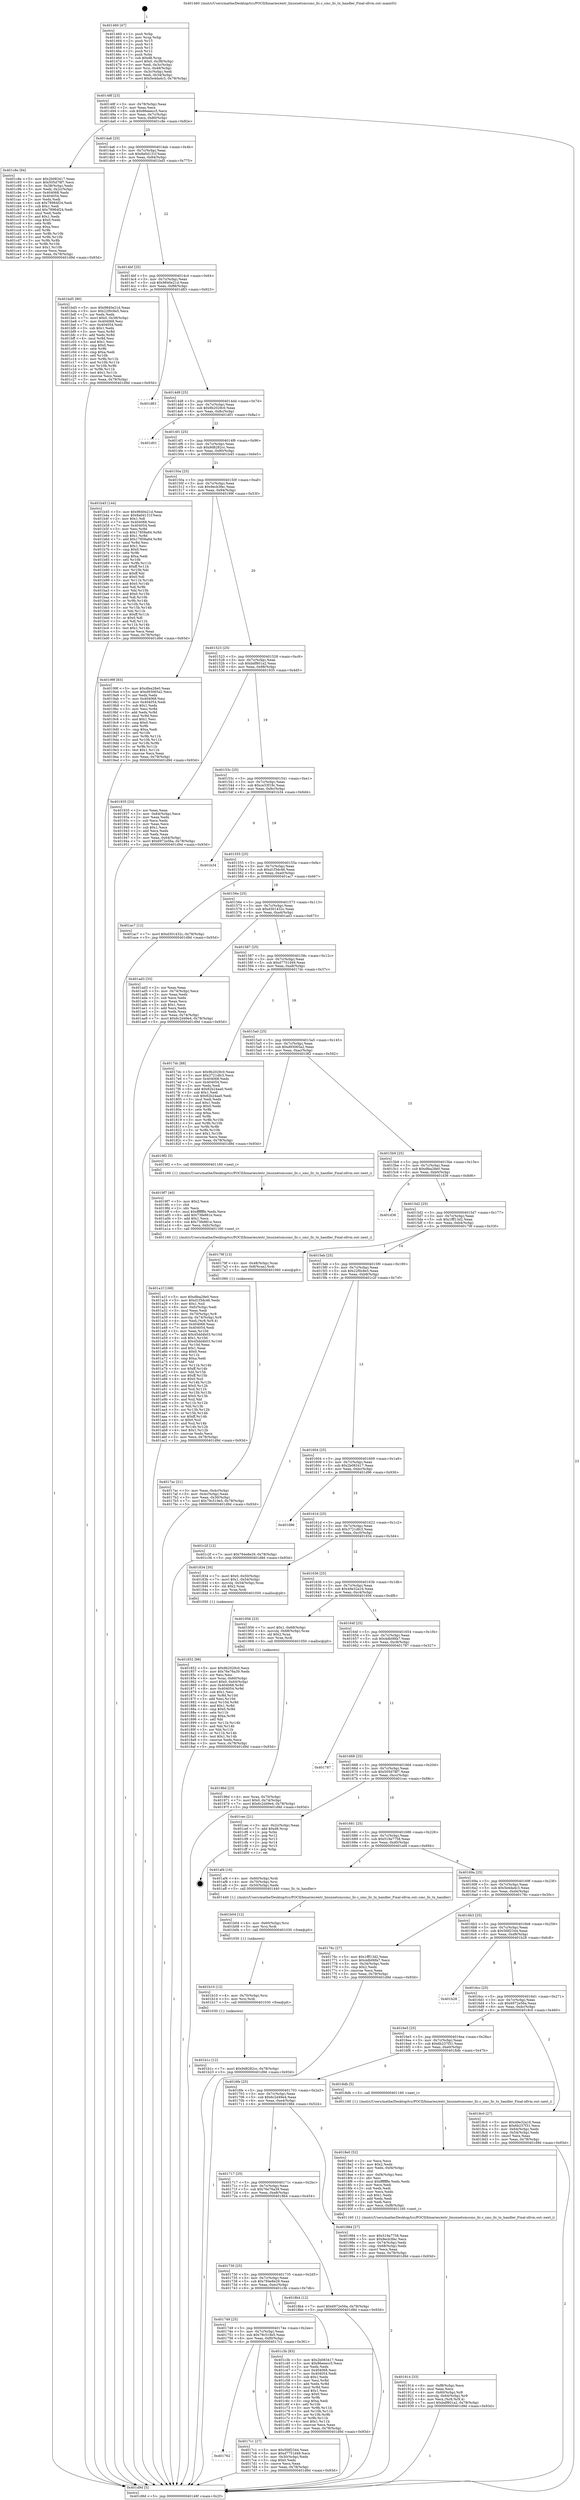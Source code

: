 digraph "0x401460" {
  label = "0x401460 (/mnt/c/Users/mathe/Desktop/tcc/POCII/binaries/extr_linuxnetsmcsmc_llc.c_smc_llc_tx_handler_Final-ollvm.out::main(0))"
  labelloc = "t"
  node[shape=record]

  Entry [label="",width=0.3,height=0.3,shape=circle,fillcolor=black,style=filled]
  "0x40148f" [label="{
     0x40148f [23]\l
     | [instrs]\l
     &nbsp;&nbsp;0x40148f \<+3\>: mov -0x78(%rbp),%eax\l
     &nbsp;&nbsp;0x401492 \<+2\>: mov %eax,%ecx\l
     &nbsp;&nbsp;0x401494 \<+6\>: sub $0x86eeecc5,%ecx\l
     &nbsp;&nbsp;0x40149a \<+3\>: mov %eax,-0x7c(%rbp)\l
     &nbsp;&nbsp;0x40149d \<+3\>: mov %ecx,-0x80(%rbp)\l
     &nbsp;&nbsp;0x4014a0 \<+6\>: je 0000000000401c8e \<main+0x82e\>\l
  }"]
  "0x401c8e" [label="{
     0x401c8e [94]\l
     | [instrs]\l
     &nbsp;&nbsp;0x401c8e \<+5\>: mov $0x2b083417,%eax\l
     &nbsp;&nbsp;0x401c93 \<+5\>: mov $0x505d78f7,%ecx\l
     &nbsp;&nbsp;0x401c98 \<+3\>: mov -0x38(%rbp),%edx\l
     &nbsp;&nbsp;0x401c9b \<+3\>: mov %edx,-0x2c(%rbp)\l
     &nbsp;&nbsp;0x401c9e \<+7\>: mov 0x404068,%edx\l
     &nbsp;&nbsp;0x401ca5 \<+7\>: mov 0x404054,%esi\l
     &nbsp;&nbsp;0x401cac \<+2\>: mov %edx,%edi\l
     &nbsp;&nbsp;0x401cae \<+6\>: sub $0x78984f24,%edi\l
     &nbsp;&nbsp;0x401cb4 \<+3\>: sub $0x1,%edi\l
     &nbsp;&nbsp;0x401cb7 \<+6\>: add $0x78984f24,%edi\l
     &nbsp;&nbsp;0x401cbd \<+3\>: imul %edi,%edx\l
     &nbsp;&nbsp;0x401cc0 \<+3\>: and $0x1,%edx\l
     &nbsp;&nbsp;0x401cc3 \<+3\>: cmp $0x0,%edx\l
     &nbsp;&nbsp;0x401cc6 \<+4\>: sete %r8b\l
     &nbsp;&nbsp;0x401cca \<+3\>: cmp $0xa,%esi\l
     &nbsp;&nbsp;0x401ccd \<+4\>: setl %r9b\l
     &nbsp;&nbsp;0x401cd1 \<+3\>: mov %r8b,%r10b\l
     &nbsp;&nbsp;0x401cd4 \<+3\>: and %r9b,%r10b\l
     &nbsp;&nbsp;0x401cd7 \<+3\>: xor %r9b,%r8b\l
     &nbsp;&nbsp;0x401cda \<+3\>: or %r8b,%r10b\l
     &nbsp;&nbsp;0x401cdd \<+4\>: test $0x1,%r10b\l
     &nbsp;&nbsp;0x401ce1 \<+3\>: cmovne %ecx,%eax\l
     &nbsp;&nbsp;0x401ce4 \<+3\>: mov %eax,-0x78(%rbp)\l
     &nbsp;&nbsp;0x401ce7 \<+5\>: jmp 0000000000401d9d \<main+0x93d\>\l
  }"]
  "0x4014a6" [label="{
     0x4014a6 [25]\l
     | [instrs]\l
     &nbsp;&nbsp;0x4014a6 \<+5\>: jmp 00000000004014ab \<main+0x4b\>\l
     &nbsp;&nbsp;0x4014ab \<+3\>: mov -0x7c(%rbp),%eax\l
     &nbsp;&nbsp;0x4014ae \<+5\>: sub $0x8a0d131f,%eax\l
     &nbsp;&nbsp;0x4014b3 \<+6\>: mov %eax,-0x84(%rbp)\l
     &nbsp;&nbsp;0x4014b9 \<+6\>: je 0000000000401bd5 \<main+0x775\>\l
  }"]
  Exit [label="",width=0.3,height=0.3,shape=circle,fillcolor=black,style=filled,peripheries=2]
  "0x401bd5" [label="{
     0x401bd5 [90]\l
     | [instrs]\l
     &nbsp;&nbsp;0x401bd5 \<+5\>: mov $0x9840e21d,%eax\l
     &nbsp;&nbsp;0x401bda \<+5\>: mov $0x22f0c8e5,%ecx\l
     &nbsp;&nbsp;0x401bdf \<+2\>: xor %edx,%edx\l
     &nbsp;&nbsp;0x401be1 \<+7\>: movl $0x0,-0x38(%rbp)\l
     &nbsp;&nbsp;0x401be8 \<+7\>: mov 0x404068,%esi\l
     &nbsp;&nbsp;0x401bef \<+7\>: mov 0x404054,%edi\l
     &nbsp;&nbsp;0x401bf6 \<+3\>: sub $0x1,%edx\l
     &nbsp;&nbsp;0x401bf9 \<+3\>: mov %esi,%r8d\l
     &nbsp;&nbsp;0x401bfc \<+3\>: add %edx,%r8d\l
     &nbsp;&nbsp;0x401bff \<+4\>: imul %r8d,%esi\l
     &nbsp;&nbsp;0x401c03 \<+3\>: and $0x1,%esi\l
     &nbsp;&nbsp;0x401c06 \<+3\>: cmp $0x0,%esi\l
     &nbsp;&nbsp;0x401c09 \<+4\>: sete %r9b\l
     &nbsp;&nbsp;0x401c0d \<+3\>: cmp $0xa,%edi\l
     &nbsp;&nbsp;0x401c10 \<+4\>: setl %r10b\l
     &nbsp;&nbsp;0x401c14 \<+3\>: mov %r9b,%r11b\l
     &nbsp;&nbsp;0x401c17 \<+3\>: and %r10b,%r11b\l
     &nbsp;&nbsp;0x401c1a \<+3\>: xor %r10b,%r9b\l
     &nbsp;&nbsp;0x401c1d \<+3\>: or %r9b,%r11b\l
     &nbsp;&nbsp;0x401c20 \<+4\>: test $0x1,%r11b\l
     &nbsp;&nbsp;0x401c24 \<+3\>: cmovne %ecx,%eax\l
     &nbsp;&nbsp;0x401c27 \<+3\>: mov %eax,-0x78(%rbp)\l
     &nbsp;&nbsp;0x401c2a \<+5\>: jmp 0000000000401d9d \<main+0x93d\>\l
  }"]
  "0x4014bf" [label="{
     0x4014bf [25]\l
     | [instrs]\l
     &nbsp;&nbsp;0x4014bf \<+5\>: jmp 00000000004014c4 \<main+0x64\>\l
     &nbsp;&nbsp;0x4014c4 \<+3\>: mov -0x7c(%rbp),%eax\l
     &nbsp;&nbsp;0x4014c7 \<+5\>: sub $0x9840e21d,%eax\l
     &nbsp;&nbsp;0x4014cc \<+6\>: mov %eax,-0x88(%rbp)\l
     &nbsp;&nbsp;0x4014d2 \<+6\>: je 0000000000401d83 \<main+0x923\>\l
  }"]
  "0x401b1c" [label="{
     0x401b1c [12]\l
     | [instrs]\l
     &nbsp;&nbsp;0x401b1c \<+7\>: movl $0x9d8282cc,-0x78(%rbp)\l
     &nbsp;&nbsp;0x401b23 \<+5\>: jmp 0000000000401d9d \<main+0x93d\>\l
  }"]
  "0x401d83" [label="{
     0x401d83\l
  }", style=dashed]
  "0x4014d8" [label="{
     0x4014d8 [25]\l
     | [instrs]\l
     &nbsp;&nbsp;0x4014d8 \<+5\>: jmp 00000000004014dd \<main+0x7d\>\l
     &nbsp;&nbsp;0x4014dd \<+3\>: mov -0x7c(%rbp),%eax\l
     &nbsp;&nbsp;0x4014e0 \<+5\>: sub $0x9b2029c0,%eax\l
     &nbsp;&nbsp;0x4014e5 \<+6\>: mov %eax,-0x8c(%rbp)\l
     &nbsp;&nbsp;0x4014eb \<+6\>: je 0000000000401d01 \<main+0x8a1\>\l
  }"]
  "0x401b10" [label="{
     0x401b10 [12]\l
     | [instrs]\l
     &nbsp;&nbsp;0x401b10 \<+4\>: mov -0x70(%rbp),%rsi\l
     &nbsp;&nbsp;0x401b14 \<+3\>: mov %rsi,%rdi\l
     &nbsp;&nbsp;0x401b17 \<+5\>: call 0000000000401030 \<free@plt\>\l
     | [calls]\l
     &nbsp;&nbsp;0x401030 \{1\} (unknown)\l
  }"]
  "0x401d01" [label="{
     0x401d01\l
  }", style=dashed]
  "0x4014f1" [label="{
     0x4014f1 [25]\l
     | [instrs]\l
     &nbsp;&nbsp;0x4014f1 \<+5\>: jmp 00000000004014f6 \<main+0x96\>\l
     &nbsp;&nbsp;0x4014f6 \<+3\>: mov -0x7c(%rbp),%eax\l
     &nbsp;&nbsp;0x4014f9 \<+5\>: sub $0x9d8282cc,%eax\l
     &nbsp;&nbsp;0x4014fe \<+6\>: mov %eax,-0x90(%rbp)\l
     &nbsp;&nbsp;0x401504 \<+6\>: je 0000000000401b45 \<main+0x6e5\>\l
  }"]
  "0x401b04" [label="{
     0x401b04 [12]\l
     | [instrs]\l
     &nbsp;&nbsp;0x401b04 \<+4\>: mov -0x60(%rbp),%rsi\l
     &nbsp;&nbsp;0x401b08 \<+3\>: mov %rsi,%rdi\l
     &nbsp;&nbsp;0x401b0b \<+5\>: call 0000000000401030 \<free@plt\>\l
     | [calls]\l
     &nbsp;&nbsp;0x401030 \{1\} (unknown)\l
  }"]
  "0x401b45" [label="{
     0x401b45 [144]\l
     | [instrs]\l
     &nbsp;&nbsp;0x401b45 \<+5\>: mov $0x9840e21d,%eax\l
     &nbsp;&nbsp;0x401b4a \<+5\>: mov $0x8a0d131f,%ecx\l
     &nbsp;&nbsp;0x401b4f \<+2\>: mov $0x1,%dl\l
     &nbsp;&nbsp;0x401b51 \<+7\>: mov 0x404068,%esi\l
     &nbsp;&nbsp;0x401b58 \<+7\>: mov 0x404054,%edi\l
     &nbsp;&nbsp;0x401b5f \<+3\>: mov %esi,%r8d\l
     &nbsp;&nbsp;0x401b62 \<+7\>: sub $0x17858a84,%r8d\l
     &nbsp;&nbsp;0x401b69 \<+4\>: sub $0x1,%r8d\l
     &nbsp;&nbsp;0x401b6d \<+7\>: add $0x17858a84,%r8d\l
     &nbsp;&nbsp;0x401b74 \<+4\>: imul %r8d,%esi\l
     &nbsp;&nbsp;0x401b78 \<+3\>: and $0x1,%esi\l
     &nbsp;&nbsp;0x401b7b \<+3\>: cmp $0x0,%esi\l
     &nbsp;&nbsp;0x401b7e \<+4\>: sete %r9b\l
     &nbsp;&nbsp;0x401b82 \<+3\>: cmp $0xa,%edi\l
     &nbsp;&nbsp;0x401b85 \<+4\>: setl %r10b\l
     &nbsp;&nbsp;0x401b89 \<+3\>: mov %r9b,%r11b\l
     &nbsp;&nbsp;0x401b8c \<+4\>: xor $0xff,%r11b\l
     &nbsp;&nbsp;0x401b90 \<+3\>: mov %r10b,%bl\l
     &nbsp;&nbsp;0x401b93 \<+3\>: xor $0xff,%bl\l
     &nbsp;&nbsp;0x401b96 \<+3\>: xor $0x0,%dl\l
     &nbsp;&nbsp;0x401b99 \<+3\>: mov %r11b,%r14b\l
     &nbsp;&nbsp;0x401b9c \<+4\>: and $0x0,%r14b\l
     &nbsp;&nbsp;0x401ba0 \<+3\>: and %dl,%r9b\l
     &nbsp;&nbsp;0x401ba3 \<+3\>: mov %bl,%r15b\l
     &nbsp;&nbsp;0x401ba6 \<+4\>: and $0x0,%r15b\l
     &nbsp;&nbsp;0x401baa \<+3\>: and %dl,%r10b\l
     &nbsp;&nbsp;0x401bad \<+3\>: or %r9b,%r14b\l
     &nbsp;&nbsp;0x401bb0 \<+3\>: or %r10b,%r15b\l
     &nbsp;&nbsp;0x401bb3 \<+3\>: xor %r15b,%r14b\l
     &nbsp;&nbsp;0x401bb6 \<+3\>: or %bl,%r11b\l
     &nbsp;&nbsp;0x401bb9 \<+4\>: xor $0xff,%r11b\l
     &nbsp;&nbsp;0x401bbd \<+3\>: or $0x0,%dl\l
     &nbsp;&nbsp;0x401bc0 \<+3\>: and %dl,%r11b\l
     &nbsp;&nbsp;0x401bc3 \<+3\>: or %r11b,%r14b\l
     &nbsp;&nbsp;0x401bc6 \<+4\>: test $0x1,%r14b\l
     &nbsp;&nbsp;0x401bca \<+3\>: cmovne %ecx,%eax\l
     &nbsp;&nbsp;0x401bcd \<+3\>: mov %eax,-0x78(%rbp)\l
     &nbsp;&nbsp;0x401bd0 \<+5\>: jmp 0000000000401d9d \<main+0x93d\>\l
  }"]
  "0x40150a" [label="{
     0x40150a [25]\l
     | [instrs]\l
     &nbsp;&nbsp;0x40150a \<+5\>: jmp 000000000040150f \<main+0xaf\>\l
     &nbsp;&nbsp;0x40150f \<+3\>: mov -0x7c(%rbp),%eax\l
     &nbsp;&nbsp;0x401512 \<+5\>: sub $0x9ecb3fec,%eax\l
     &nbsp;&nbsp;0x401517 \<+6\>: mov %eax,-0x94(%rbp)\l
     &nbsp;&nbsp;0x40151d \<+6\>: je 000000000040199f \<main+0x53f\>\l
  }"]
  "0x401a1f" [label="{
     0x401a1f [168]\l
     | [instrs]\l
     &nbsp;&nbsp;0x401a1f \<+5\>: mov $0xdfea28e0,%ecx\l
     &nbsp;&nbsp;0x401a24 \<+5\>: mov $0xd1f3dc46,%edx\l
     &nbsp;&nbsp;0x401a29 \<+3\>: mov $0x1,%sil\l
     &nbsp;&nbsp;0x401a2c \<+6\>: mov -0xfc(%rbp),%edi\l
     &nbsp;&nbsp;0x401a32 \<+3\>: imul %eax,%edi\l
     &nbsp;&nbsp;0x401a35 \<+4\>: mov -0x70(%rbp),%r8\l
     &nbsp;&nbsp;0x401a39 \<+4\>: movslq -0x74(%rbp),%r9\l
     &nbsp;&nbsp;0x401a3d \<+4\>: mov %edi,(%r8,%r9,4)\l
     &nbsp;&nbsp;0x401a41 \<+7\>: mov 0x404068,%eax\l
     &nbsp;&nbsp;0x401a48 \<+7\>: mov 0x404054,%edi\l
     &nbsp;&nbsp;0x401a4f \<+3\>: mov %eax,%r10d\l
     &nbsp;&nbsp;0x401a52 \<+7\>: add $0x45dd4b03,%r10d\l
     &nbsp;&nbsp;0x401a59 \<+4\>: sub $0x1,%r10d\l
     &nbsp;&nbsp;0x401a5d \<+7\>: sub $0x45dd4b03,%r10d\l
     &nbsp;&nbsp;0x401a64 \<+4\>: imul %r10d,%eax\l
     &nbsp;&nbsp;0x401a68 \<+3\>: and $0x1,%eax\l
     &nbsp;&nbsp;0x401a6b \<+3\>: cmp $0x0,%eax\l
     &nbsp;&nbsp;0x401a6e \<+4\>: sete %r11b\l
     &nbsp;&nbsp;0x401a72 \<+3\>: cmp $0xa,%edi\l
     &nbsp;&nbsp;0x401a75 \<+3\>: setl %bl\l
     &nbsp;&nbsp;0x401a78 \<+3\>: mov %r11b,%r14b\l
     &nbsp;&nbsp;0x401a7b \<+4\>: xor $0xff,%r14b\l
     &nbsp;&nbsp;0x401a7f \<+3\>: mov %bl,%r15b\l
     &nbsp;&nbsp;0x401a82 \<+4\>: xor $0xff,%r15b\l
     &nbsp;&nbsp;0x401a86 \<+4\>: xor $0x0,%sil\l
     &nbsp;&nbsp;0x401a8a \<+3\>: mov %r14b,%r12b\l
     &nbsp;&nbsp;0x401a8d \<+4\>: and $0x0,%r12b\l
     &nbsp;&nbsp;0x401a91 \<+3\>: and %sil,%r11b\l
     &nbsp;&nbsp;0x401a94 \<+3\>: mov %r15b,%r13b\l
     &nbsp;&nbsp;0x401a97 \<+4\>: and $0x0,%r13b\l
     &nbsp;&nbsp;0x401a9b \<+3\>: and %sil,%bl\l
     &nbsp;&nbsp;0x401a9e \<+3\>: or %r11b,%r12b\l
     &nbsp;&nbsp;0x401aa1 \<+3\>: or %bl,%r13b\l
     &nbsp;&nbsp;0x401aa4 \<+3\>: xor %r13b,%r12b\l
     &nbsp;&nbsp;0x401aa7 \<+3\>: or %r15b,%r14b\l
     &nbsp;&nbsp;0x401aaa \<+4\>: xor $0xff,%r14b\l
     &nbsp;&nbsp;0x401aae \<+4\>: or $0x0,%sil\l
     &nbsp;&nbsp;0x401ab2 \<+3\>: and %sil,%r14b\l
     &nbsp;&nbsp;0x401ab5 \<+3\>: or %r14b,%r12b\l
     &nbsp;&nbsp;0x401ab8 \<+4\>: test $0x1,%r12b\l
     &nbsp;&nbsp;0x401abc \<+3\>: cmovne %edx,%ecx\l
     &nbsp;&nbsp;0x401abf \<+3\>: mov %ecx,-0x78(%rbp)\l
     &nbsp;&nbsp;0x401ac2 \<+5\>: jmp 0000000000401d9d \<main+0x93d\>\l
  }"]
  "0x40199f" [label="{
     0x40199f [83]\l
     | [instrs]\l
     &nbsp;&nbsp;0x40199f \<+5\>: mov $0xdfea28e0,%eax\l
     &nbsp;&nbsp;0x4019a4 \<+5\>: mov $0xd93065a2,%ecx\l
     &nbsp;&nbsp;0x4019a9 \<+2\>: xor %edx,%edx\l
     &nbsp;&nbsp;0x4019ab \<+7\>: mov 0x404068,%esi\l
     &nbsp;&nbsp;0x4019b2 \<+7\>: mov 0x404054,%edi\l
     &nbsp;&nbsp;0x4019b9 \<+3\>: sub $0x1,%edx\l
     &nbsp;&nbsp;0x4019bc \<+3\>: mov %esi,%r8d\l
     &nbsp;&nbsp;0x4019bf \<+3\>: add %edx,%r8d\l
     &nbsp;&nbsp;0x4019c2 \<+4\>: imul %r8d,%esi\l
     &nbsp;&nbsp;0x4019c6 \<+3\>: and $0x1,%esi\l
     &nbsp;&nbsp;0x4019c9 \<+3\>: cmp $0x0,%esi\l
     &nbsp;&nbsp;0x4019cc \<+4\>: sete %r9b\l
     &nbsp;&nbsp;0x4019d0 \<+3\>: cmp $0xa,%edi\l
     &nbsp;&nbsp;0x4019d3 \<+4\>: setl %r10b\l
     &nbsp;&nbsp;0x4019d7 \<+3\>: mov %r9b,%r11b\l
     &nbsp;&nbsp;0x4019da \<+3\>: and %r10b,%r11b\l
     &nbsp;&nbsp;0x4019dd \<+3\>: xor %r10b,%r9b\l
     &nbsp;&nbsp;0x4019e0 \<+3\>: or %r9b,%r11b\l
     &nbsp;&nbsp;0x4019e3 \<+4\>: test $0x1,%r11b\l
     &nbsp;&nbsp;0x4019e7 \<+3\>: cmovne %ecx,%eax\l
     &nbsp;&nbsp;0x4019ea \<+3\>: mov %eax,-0x78(%rbp)\l
     &nbsp;&nbsp;0x4019ed \<+5\>: jmp 0000000000401d9d \<main+0x93d\>\l
  }"]
  "0x401523" [label="{
     0x401523 [25]\l
     | [instrs]\l
     &nbsp;&nbsp;0x401523 \<+5\>: jmp 0000000000401528 \<main+0xc8\>\l
     &nbsp;&nbsp;0x401528 \<+3\>: mov -0x7c(%rbp),%eax\l
     &nbsp;&nbsp;0x40152b \<+5\>: sub $0xbdf801a2,%eax\l
     &nbsp;&nbsp;0x401530 \<+6\>: mov %eax,-0x98(%rbp)\l
     &nbsp;&nbsp;0x401536 \<+6\>: je 0000000000401935 \<main+0x4d5\>\l
  }"]
  "0x4019f7" [label="{
     0x4019f7 [40]\l
     | [instrs]\l
     &nbsp;&nbsp;0x4019f7 \<+5\>: mov $0x2,%ecx\l
     &nbsp;&nbsp;0x4019fc \<+1\>: cltd\l
     &nbsp;&nbsp;0x4019fd \<+2\>: idiv %ecx\l
     &nbsp;&nbsp;0x4019ff \<+6\>: imul $0xfffffffe,%edx,%ecx\l
     &nbsp;&nbsp;0x401a05 \<+6\>: add $0x73fe881e,%ecx\l
     &nbsp;&nbsp;0x401a0b \<+3\>: add $0x1,%ecx\l
     &nbsp;&nbsp;0x401a0e \<+6\>: sub $0x73fe881e,%ecx\l
     &nbsp;&nbsp;0x401a14 \<+6\>: mov %ecx,-0xfc(%rbp)\l
     &nbsp;&nbsp;0x401a1a \<+5\>: call 0000000000401160 \<next_i\>\l
     | [calls]\l
     &nbsp;&nbsp;0x401160 \{1\} (/mnt/c/Users/mathe/Desktop/tcc/POCII/binaries/extr_linuxnetsmcsmc_llc.c_smc_llc_tx_handler_Final-ollvm.out::next_i)\l
  }"]
  "0x401935" [label="{
     0x401935 [33]\l
     | [instrs]\l
     &nbsp;&nbsp;0x401935 \<+2\>: xor %eax,%eax\l
     &nbsp;&nbsp;0x401937 \<+3\>: mov -0x64(%rbp),%ecx\l
     &nbsp;&nbsp;0x40193a \<+2\>: mov %eax,%edx\l
     &nbsp;&nbsp;0x40193c \<+2\>: sub %ecx,%edx\l
     &nbsp;&nbsp;0x40193e \<+2\>: mov %eax,%ecx\l
     &nbsp;&nbsp;0x401940 \<+3\>: sub $0x1,%ecx\l
     &nbsp;&nbsp;0x401943 \<+2\>: add %ecx,%edx\l
     &nbsp;&nbsp;0x401945 \<+2\>: sub %edx,%eax\l
     &nbsp;&nbsp;0x401947 \<+3\>: mov %eax,-0x64(%rbp)\l
     &nbsp;&nbsp;0x40194a \<+7\>: movl $0x6972e56a,-0x78(%rbp)\l
     &nbsp;&nbsp;0x401951 \<+5\>: jmp 0000000000401d9d \<main+0x93d\>\l
  }"]
  "0x40153c" [label="{
     0x40153c [25]\l
     | [instrs]\l
     &nbsp;&nbsp;0x40153c \<+5\>: jmp 0000000000401541 \<main+0xe1\>\l
     &nbsp;&nbsp;0x401541 \<+3\>: mov -0x7c(%rbp),%eax\l
     &nbsp;&nbsp;0x401544 \<+5\>: sub $0xce33f19c,%eax\l
     &nbsp;&nbsp;0x401549 \<+6\>: mov %eax,-0x9c(%rbp)\l
     &nbsp;&nbsp;0x40154f \<+6\>: je 0000000000401b34 \<main+0x6d4\>\l
  }"]
  "0x40196d" [label="{
     0x40196d [23]\l
     | [instrs]\l
     &nbsp;&nbsp;0x40196d \<+4\>: mov %rax,-0x70(%rbp)\l
     &nbsp;&nbsp;0x401971 \<+7\>: movl $0x0,-0x74(%rbp)\l
     &nbsp;&nbsp;0x401978 \<+7\>: movl $0x6c2d49e4,-0x78(%rbp)\l
     &nbsp;&nbsp;0x40197f \<+5\>: jmp 0000000000401d9d \<main+0x93d\>\l
  }"]
  "0x401b34" [label="{
     0x401b34\l
  }", style=dashed]
  "0x401555" [label="{
     0x401555 [25]\l
     | [instrs]\l
     &nbsp;&nbsp;0x401555 \<+5\>: jmp 000000000040155a \<main+0xfa\>\l
     &nbsp;&nbsp;0x40155a \<+3\>: mov -0x7c(%rbp),%eax\l
     &nbsp;&nbsp;0x40155d \<+5\>: sub $0xd1f3dc46,%eax\l
     &nbsp;&nbsp;0x401562 \<+6\>: mov %eax,-0xa0(%rbp)\l
     &nbsp;&nbsp;0x401568 \<+6\>: je 0000000000401ac7 \<main+0x667\>\l
  }"]
  "0x401914" [label="{
     0x401914 [33]\l
     | [instrs]\l
     &nbsp;&nbsp;0x401914 \<+6\>: mov -0xf8(%rbp),%ecx\l
     &nbsp;&nbsp;0x40191a \<+3\>: imul %eax,%ecx\l
     &nbsp;&nbsp;0x40191d \<+4\>: mov -0x60(%rbp),%r8\l
     &nbsp;&nbsp;0x401921 \<+4\>: movslq -0x64(%rbp),%r9\l
     &nbsp;&nbsp;0x401925 \<+4\>: mov %ecx,(%r8,%r9,4)\l
     &nbsp;&nbsp;0x401929 \<+7\>: movl $0xbdf801a2,-0x78(%rbp)\l
     &nbsp;&nbsp;0x401930 \<+5\>: jmp 0000000000401d9d \<main+0x93d\>\l
  }"]
  "0x401ac7" [label="{
     0x401ac7 [12]\l
     | [instrs]\l
     &nbsp;&nbsp;0x401ac7 \<+7\>: movl $0xd301432c,-0x78(%rbp)\l
     &nbsp;&nbsp;0x401ace \<+5\>: jmp 0000000000401d9d \<main+0x93d\>\l
  }"]
  "0x40156e" [label="{
     0x40156e [25]\l
     | [instrs]\l
     &nbsp;&nbsp;0x40156e \<+5\>: jmp 0000000000401573 \<main+0x113\>\l
     &nbsp;&nbsp;0x401573 \<+3\>: mov -0x7c(%rbp),%eax\l
     &nbsp;&nbsp;0x401576 \<+5\>: sub $0xd301432c,%eax\l
     &nbsp;&nbsp;0x40157b \<+6\>: mov %eax,-0xa4(%rbp)\l
     &nbsp;&nbsp;0x401581 \<+6\>: je 0000000000401ad3 \<main+0x673\>\l
  }"]
  "0x4018e0" [label="{
     0x4018e0 [52]\l
     | [instrs]\l
     &nbsp;&nbsp;0x4018e0 \<+2\>: xor %ecx,%ecx\l
     &nbsp;&nbsp;0x4018e2 \<+5\>: mov $0x2,%edx\l
     &nbsp;&nbsp;0x4018e7 \<+6\>: mov %edx,-0xf4(%rbp)\l
     &nbsp;&nbsp;0x4018ed \<+1\>: cltd\l
     &nbsp;&nbsp;0x4018ee \<+6\>: mov -0xf4(%rbp),%esi\l
     &nbsp;&nbsp;0x4018f4 \<+2\>: idiv %esi\l
     &nbsp;&nbsp;0x4018f6 \<+6\>: imul $0xfffffffe,%edx,%edx\l
     &nbsp;&nbsp;0x4018fc \<+2\>: mov %ecx,%edi\l
     &nbsp;&nbsp;0x4018fe \<+2\>: sub %edx,%edi\l
     &nbsp;&nbsp;0x401900 \<+2\>: mov %ecx,%edx\l
     &nbsp;&nbsp;0x401902 \<+3\>: sub $0x1,%edx\l
     &nbsp;&nbsp;0x401905 \<+2\>: add %edx,%edi\l
     &nbsp;&nbsp;0x401907 \<+2\>: sub %edi,%ecx\l
     &nbsp;&nbsp;0x401909 \<+6\>: mov %ecx,-0xf8(%rbp)\l
     &nbsp;&nbsp;0x40190f \<+5\>: call 0000000000401160 \<next_i\>\l
     | [calls]\l
     &nbsp;&nbsp;0x401160 \{1\} (/mnt/c/Users/mathe/Desktop/tcc/POCII/binaries/extr_linuxnetsmcsmc_llc.c_smc_llc_tx_handler_Final-ollvm.out::next_i)\l
  }"]
  "0x401ad3" [label="{
     0x401ad3 [33]\l
     | [instrs]\l
     &nbsp;&nbsp;0x401ad3 \<+2\>: xor %eax,%eax\l
     &nbsp;&nbsp;0x401ad5 \<+3\>: mov -0x74(%rbp),%ecx\l
     &nbsp;&nbsp;0x401ad8 \<+2\>: mov %eax,%edx\l
     &nbsp;&nbsp;0x401ada \<+2\>: sub %ecx,%edx\l
     &nbsp;&nbsp;0x401adc \<+2\>: mov %eax,%ecx\l
     &nbsp;&nbsp;0x401ade \<+3\>: sub $0x1,%ecx\l
     &nbsp;&nbsp;0x401ae1 \<+2\>: add %ecx,%edx\l
     &nbsp;&nbsp;0x401ae3 \<+2\>: sub %edx,%eax\l
     &nbsp;&nbsp;0x401ae5 \<+3\>: mov %eax,-0x74(%rbp)\l
     &nbsp;&nbsp;0x401ae8 \<+7\>: movl $0x6c2d49e4,-0x78(%rbp)\l
     &nbsp;&nbsp;0x401aef \<+5\>: jmp 0000000000401d9d \<main+0x93d\>\l
  }"]
  "0x401587" [label="{
     0x401587 [25]\l
     | [instrs]\l
     &nbsp;&nbsp;0x401587 \<+5\>: jmp 000000000040158c \<main+0x12c\>\l
     &nbsp;&nbsp;0x40158c \<+3\>: mov -0x7c(%rbp),%eax\l
     &nbsp;&nbsp;0x40158f \<+5\>: sub $0xd7751d49,%eax\l
     &nbsp;&nbsp;0x401594 \<+6\>: mov %eax,-0xa8(%rbp)\l
     &nbsp;&nbsp;0x40159a \<+6\>: je 00000000004017dc \<main+0x37c\>\l
  }"]
  "0x401852" [label="{
     0x401852 [98]\l
     | [instrs]\l
     &nbsp;&nbsp;0x401852 \<+5\>: mov $0x9b2029c0,%ecx\l
     &nbsp;&nbsp;0x401857 \<+5\>: mov $0x76e76a39,%edx\l
     &nbsp;&nbsp;0x40185c \<+2\>: xor %esi,%esi\l
     &nbsp;&nbsp;0x40185e \<+4\>: mov %rax,-0x60(%rbp)\l
     &nbsp;&nbsp;0x401862 \<+7\>: movl $0x0,-0x64(%rbp)\l
     &nbsp;&nbsp;0x401869 \<+8\>: mov 0x404068,%r8d\l
     &nbsp;&nbsp;0x401871 \<+8\>: mov 0x404054,%r9d\l
     &nbsp;&nbsp;0x401879 \<+3\>: sub $0x1,%esi\l
     &nbsp;&nbsp;0x40187c \<+3\>: mov %r8d,%r10d\l
     &nbsp;&nbsp;0x40187f \<+3\>: add %esi,%r10d\l
     &nbsp;&nbsp;0x401882 \<+4\>: imul %r10d,%r8d\l
     &nbsp;&nbsp;0x401886 \<+4\>: and $0x1,%r8d\l
     &nbsp;&nbsp;0x40188a \<+4\>: cmp $0x0,%r8d\l
     &nbsp;&nbsp;0x40188e \<+4\>: sete %r11b\l
     &nbsp;&nbsp;0x401892 \<+4\>: cmp $0xa,%r9d\l
     &nbsp;&nbsp;0x401896 \<+3\>: setl %bl\l
     &nbsp;&nbsp;0x401899 \<+3\>: mov %r11b,%r14b\l
     &nbsp;&nbsp;0x40189c \<+3\>: and %bl,%r14b\l
     &nbsp;&nbsp;0x40189f \<+3\>: xor %bl,%r11b\l
     &nbsp;&nbsp;0x4018a2 \<+3\>: or %r11b,%r14b\l
     &nbsp;&nbsp;0x4018a5 \<+4\>: test $0x1,%r14b\l
     &nbsp;&nbsp;0x4018a9 \<+3\>: cmovne %edx,%ecx\l
     &nbsp;&nbsp;0x4018ac \<+3\>: mov %ecx,-0x78(%rbp)\l
     &nbsp;&nbsp;0x4018af \<+5\>: jmp 0000000000401d9d \<main+0x93d\>\l
  }"]
  "0x4017dc" [label="{
     0x4017dc [88]\l
     | [instrs]\l
     &nbsp;&nbsp;0x4017dc \<+5\>: mov $0x9b2029c0,%eax\l
     &nbsp;&nbsp;0x4017e1 \<+5\>: mov $0x3721dfc3,%ecx\l
     &nbsp;&nbsp;0x4017e6 \<+7\>: mov 0x404068,%edx\l
     &nbsp;&nbsp;0x4017ed \<+7\>: mov 0x404054,%esi\l
     &nbsp;&nbsp;0x4017f4 \<+2\>: mov %edx,%edi\l
     &nbsp;&nbsp;0x4017f6 \<+6\>: add $0x82b24aa0,%edi\l
     &nbsp;&nbsp;0x4017fc \<+3\>: sub $0x1,%edi\l
     &nbsp;&nbsp;0x4017ff \<+6\>: sub $0x82b24aa0,%edi\l
     &nbsp;&nbsp;0x401805 \<+3\>: imul %edi,%edx\l
     &nbsp;&nbsp;0x401808 \<+3\>: and $0x1,%edx\l
     &nbsp;&nbsp;0x40180b \<+3\>: cmp $0x0,%edx\l
     &nbsp;&nbsp;0x40180e \<+4\>: sete %r8b\l
     &nbsp;&nbsp;0x401812 \<+3\>: cmp $0xa,%esi\l
     &nbsp;&nbsp;0x401815 \<+4\>: setl %r9b\l
     &nbsp;&nbsp;0x401819 \<+3\>: mov %r8b,%r10b\l
     &nbsp;&nbsp;0x40181c \<+3\>: and %r9b,%r10b\l
     &nbsp;&nbsp;0x40181f \<+3\>: xor %r9b,%r8b\l
     &nbsp;&nbsp;0x401822 \<+3\>: or %r8b,%r10b\l
     &nbsp;&nbsp;0x401825 \<+4\>: test $0x1,%r10b\l
     &nbsp;&nbsp;0x401829 \<+3\>: cmovne %ecx,%eax\l
     &nbsp;&nbsp;0x40182c \<+3\>: mov %eax,-0x78(%rbp)\l
     &nbsp;&nbsp;0x40182f \<+5\>: jmp 0000000000401d9d \<main+0x93d\>\l
  }"]
  "0x4015a0" [label="{
     0x4015a0 [25]\l
     | [instrs]\l
     &nbsp;&nbsp;0x4015a0 \<+5\>: jmp 00000000004015a5 \<main+0x145\>\l
     &nbsp;&nbsp;0x4015a5 \<+3\>: mov -0x7c(%rbp),%eax\l
     &nbsp;&nbsp;0x4015a8 \<+5\>: sub $0xd93065a2,%eax\l
     &nbsp;&nbsp;0x4015ad \<+6\>: mov %eax,-0xac(%rbp)\l
     &nbsp;&nbsp;0x4015b3 \<+6\>: je 00000000004019f2 \<main+0x592\>\l
  }"]
  "0x401762" [label="{
     0x401762\l
  }", style=dashed]
  "0x4019f2" [label="{
     0x4019f2 [5]\l
     | [instrs]\l
     &nbsp;&nbsp;0x4019f2 \<+5\>: call 0000000000401160 \<next_i\>\l
     | [calls]\l
     &nbsp;&nbsp;0x401160 \{1\} (/mnt/c/Users/mathe/Desktop/tcc/POCII/binaries/extr_linuxnetsmcsmc_llc.c_smc_llc_tx_handler_Final-ollvm.out::next_i)\l
  }"]
  "0x4015b9" [label="{
     0x4015b9 [25]\l
     | [instrs]\l
     &nbsp;&nbsp;0x4015b9 \<+5\>: jmp 00000000004015be \<main+0x15e\>\l
     &nbsp;&nbsp;0x4015be \<+3\>: mov -0x7c(%rbp),%eax\l
     &nbsp;&nbsp;0x4015c1 \<+5\>: sub $0xdfea28e0,%eax\l
     &nbsp;&nbsp;0x4015c6 \<+6\>: mov %eax,-0xb0(%rbp)\l
     &nbsp;&nbsp;0x4015cc \<+6\>: je 0000000000401d36 \<main+0x8d6\>\l
  }"]
  "0x4017c1" [label="{
     0x4017c1 [27]\l
     | [instrs]\l
     &nbsp;&nbsp;0x4017c1 \<+5\>: mov $0x5fdf2344,%eax\l
     &nbsp;&nbsp;0x4017c6 \<+5\>: mov $0xd7751d49,%ecx\l
     &nbsp;&nbsp;0x4017cb \<+3\>: mov -0x30(%rbp),%edx\l
     &nbsp;&nbsp;0x4017ce \<+3\>: cmp $0x0,%edx\l
     &nbsp;&nbsp;0x4017d1 \<+3\>: cmove %ecx,%eax\l
     &nbsp;&nbsp;0x4017d4 \<+3\>: mov %eax,-0x78(%rbp)\l
     &nbsp;&nbsp;0x4017d7 \<+5\>: jmp 0000000000401d9d \<main+0x93d\>\l
  }"]
  "0x401d36" [label="{
     0x401d36\l
  }", style=dashed]
  "0x4015d2" [label="{
     0x4015d2 [25]\l
     | [instrs]\l
     &nbsp;&nbsp;0x4015d2 \<+5\>: jmp 00000000004015d7 \<main+0x177\>\l
     &nbsp;&nbsp;0x4015d7 \<+3\>: mov -0x7c(%rbp),%eax\l
     &nbsp;&nbsp;0x4015da \<+5\>: sub $0x1fff13d2,%eax\l
     &nbsp;&nbsp;0x4015df \<+6\>: mov %eax,-0xb4(%rbp)\l
     &nbsp;&nbsp;0x4015e5 \<+6\>: je 000000000040179f \<main+0x33f\>\l
  }"]
  "0x401749" [label="{
     0x401749 [25]\l
     | [instrs]\l
     &nbsp;&nbsp;0x401749 \<+5\>: jmp 000000000040174e \<main+0x2ee\>\l
     &nbsp;&nbsp;0x40174e \<+3\>: mov -0x7c(%rbp),%eax\l
     &nbsp;&nbsp;0x401751 \<+5\>: sub $0x79c519e5,%eax\l
     &nbsp;&nbsp;0x401756 \<+6\>: mov %eax,-0xf0(%rbp)\l
     &nbsp;&nbsp;0x40175c \<+6\>: je 00000000004017c1 \<main+0x361\>\l
  }"]
  "0x40179f" [label="{
     0x40179f [13]\l
     | [instrs]\l
     &nbsp;&nbsp;0x40179f \<+4\>: mov -0x48(%rbp),%rax\l
     &nbsp;&nbsp;0x4017a3 \<+4\>: mov 0x8(%rax),%rdi\l
     &nbsp;&nbsp;0x4017a7 \<+5\>: call 0000000000401060 \<atoi@plt\>\l
     | [calls]\l
     &nbsp;&nbsp;0x401060 \{1\} (unknown)\l
  }"]
  "0x4015eb" [label="{
     0x4015eb [25]\l
     | [instrs]\l
     &nbsp;&nbsp;0x4015eb \<+5\>: jmp 00000000004015f0 \<main+0x190\>\l
     &nbsp;&nbsp;0x4015f0 \<+3\>: mov -0x7c(%rbp),%eax\l
     &nbsp;&nbsp;0x4015f3 \<+5\>: sub $0x22f0c8e5,%eax\l
     &nbsp;&nbsp;0x4015f8 \<+6\>: mov %eax,-0xb8(%rbp)\l
     &nbsp;&nbsp;0x4015fe \<+6\>: je 0000000000401c2f \<main+0x7cf\>\l
  }"]
  "0x401c3b" [label="{
     0x401c3b [83]\l
     | [instrs]\l
     &nbsp;&nbsp;0x401c3b \<+5\>: mov $0x2b083417,%eax\l
     &nbsp;&nbsp;0x401c40 \<+5\>: mov $0x86eeecc5,%ecx\l
     &nbsp;&nbsp;0x401c45 \<+2\>: xor %edx,%edx\l
     &nbsp;&nbsp;0x401c47 \<+7\>: mov 0x404068,%esi\l
     &nbsp;&nbsp;0x401c4e \<+7\>: mov 0x404054,%edi\l
     &nbsp;&nbsp;0x401c55 \<+3\>: sub $0x1,%edx\l
     &nbsp;&nbsp;0x401c58 \<+3\>: mov %esi,%r8d\l
     &nbsp;&nbsp;0x401c5b \<+3\>: add %edx,%r8d\l
     &nbsp;&nbsp;0x401c5e \<+4\>: imul %r8d,%esi\l
     &nbsp;&nbsp;0x401c62 \<+3\>: and $0x1,%esi\l
     &nbsp;&nbsp;0x401c65 \<+3\>: cmp $0x0,%esi\l
     &nbsp;&nbsp;0x401c68 \<+4\>: sete %r9b\l
     &nbsp;&nbsp;0x401c6c \<+3\>: cmp $0xa,%edi\l
     &nbsp;&nbsp;0x401c6f \<+4\>: setl %r10b\l
     &nbsp;&nbsp;0x401c73 \<+3\>: mov %r9b,%r11b\l
     &nbsp;&nbsp;0x401c76 \<+3\>: and %r10b,%r11b\l
     &nbsp;&nbsp;0x401c79 \<+3\>: xor %r10b,%r9b\l
     &nbsp;&nbsp;0x401c7c \<+3\>: or %r9b,%r11b\l
     &nbsp;&nbsp;0x401c7f \<+4\>: test $0x1,%r11b\l
     &nbsp;&nbsp;0x401c83 \<+3\>: cmovne %ecx,%eax\l
     &nbsp;&nbsp;0x401c86 \<+3\>: mov %eax,-0x78(%rbp)\l
     &nbsp;&nbsp;0x401c89 \<+5\>: jmp 0000000000401d9d \<main+0x93d\>\l
  }"]
  "0x401c2f" [label="{
     0x401c2f [12]\l
     | [instrs]\l
     &nbsp;&nbsp;0x401c2f \<+7\>: movl $0x784e8e29,-0x78(%rbp)\l
     &nbsp;&nbsp;0x401c36 \<+5\>: jmp 0000000000401d9d \<main+0x93d\>\l
  }"]
  "0x401604" [label="{
     0x401604 [25]\l
     | [instrs]\l
     &nbsp;&nbsp;0x401604 \<+5\>: jmp 0000000000401609 \<main+0x1a9\>\l
     &nbsp;&nbsp;0x401609 \<+3\>: mov -0x7c(%rbp),%eax\l
     &nbsp;&nbsp;0x40160c \<+5\>: sub $0x2b083417,%eax\l
     &nbsp;&nbsp;0x401611 \<+6\>: mov %eax,-0xbc(%rbp)\l
     &nbsp;&nbsp;0x401617 \<+6\>: je 0000000000401d96 \<main+0x936\>\l
  }"]
  "0x401730" [label="{
     0x401730 [25]\l
     | [instrs]\l
     &nbsp;&nbsp;0x401730 \<+5\>: jmp 0000000000401735 \<main+0x2d5\>\l
     &nbsp;&nbsp;0x401735 \<+3\>: mov -0x7c(%rbp),%eax\l
     &nbsp;&nbsp;0x401738 \<+5\>: sub $0x784e8e29,%eax\l
     &nbsp;&nbsp;0x40173d \<+6\>: mov %eax,-0xec(%rbp)\l
     &nbsp;&nbsp;0x401743 \<+6\>: je 0000000000401c3b \<main+0x7db\>\l
  }"]
  "0x401d96" [label="{
     0x401d96\l
  }", style=dashed]
  "0x40161d" [label="{
     0x40161d [25]\l
     | [instrs]\l
     &nbsp;&nbsp;0x40161d \<+5\>: jmp 0000000000401622 \<main+0x1c2\>\l
     &nbsp;&nbsp;0x401622 \<+3\>: mov -0x7c(%rbp),%eax\l
     &nbsp;&nbsp;0x401625 \<+5\>: sub $0x3721dfc3,%eax\l
     &nbsp;&nbsp;0x40162a \<+6\>: mov %eax,-0xc0(%rbp)\l
     &nbsp;&nbsp;0x401630 \<+6\>: je 0000000000401834 \<main+0x3d4\>\l
  }"]
  "0x4018b4" [label="{
     0x4018b4 [12]\l
     | [instrs]\l
     &nbsp;&nbsp;0x4018b4 \<+7\>: movl $0x6972e56a,-0x78(%rbp)\l
     &nbsp;&nbsp;0x4018bb \<+5\>: jmp 0000000000401d9d \<main+0x93d\>\l
  }"]
  "0x401834" [label="{
     0x401834 [30]\l
     | [instrs]\l
     &nbsp;&nbsp;0x401834 \<+7\>: movl $0x0,-0x50(%rbp)\l
     &nbsp;&nbsp;0x40183b \<+7\>: movl $0x1,-0x54(%rbp)\l
     &nbsp;&nbsp;0x401842 \<+4\>: movslq -0x54(%rbp),%rax\l
     &nbsp;&nbsp;0x401846 \<+4\>: shl $0x2,%rax\l
     &nbsp;&nbsp;0x40184a \<+3\>: mov %rax,%rdi\l
     &nbsp;&nbsp;0x40184d \<+5\>: call 0000000000401050 \<malloc@plt\>\l
     | [calls]\l
     &nbsp;&nbsp;0x401050 \{1\} (unknown)\l
  }"]
  "0x401636" [label="{
     0x401636 [25]\l
     | [instrs]\l
     &nbsp;&nbsp;0x401636 \<+5\>: jmp 000000000040163b \<main+0x1db\>\l
     &nbsp;&nbsp;0x40163b \<+3\>: mov -0x7c(%rbp),%eax\l
     &nbsp;&nbsp;0x40163e \<+5\>: sub $0x49e32a16,%eax\l
     &nbsp;&nbsp;0x401643 \<+6\>: mov %eax,-0xc4(%rbp)\l
     &nbsp;&nbsp;0x401649 \<+6\>: je 0000000000401956 \<main+0x4f6\>\l
  }"]
  "0x401717" [label="{
     0x401717 [25]\l
     | [instrs]\l
     &nbsp;&nbsp;0x401717 \<+5\>: jmp 000000000040171c \<main+0x2bc\>\l
     &nbsp;&nbsp;0x40171c \<+3\>: mov -0x7c(%rbp),%eax\l
     &nbsp;&nbsp;0x40171f \<+5\>: sub $0x76e76a39,%eax\l
     &nbsp;&nbsp;0x401724 \<+6\>: mov %eax,-0xe8(%rbp)\l
     &nbsp;&nbsp;0x40172a \<+6\>: je 00000000004018b4 \<main+0x454\>\l
  }"]
  "0x401956" [label="{
     0x401956 [23]\l
     | [instrs]\l
     &nbsp;&nbsp;0x401956 \<+7\>: movl $0x1,-0x68(%rbp)\l
     &nbsp;&nbsp;0x40195d \<+4\>: movslq -0x68(%rbp),%rax\l
     &nbsp;&nbsp;0x401961 \<+4\>: shl $0x2,%rax\l
     &nbsp;&nbsp;0x401965 \<+3\>: mov %rax,%rdi\l
     &nbsp;&nbsp;0x401968 \<+5\>: call 0000000000401050 \<malloc@plt\>\l
     | [calls]\l
     &nbsp;&nbsp;0x401050 \{1\} (unknown)\l
  }"]
  "0x40164f" [label="{
     0x40164f [25]\l
     | [instrs]\l
     &nbsp;&nbsp;0x40164f \<+5\>: jmp 0000000000401654 \<main+0x1f4\>\l
     &nbsp;&nbsp;0x401654 \<+3\>: mov -0x7c(%rbp),%eax\l
     &nbsp;&nbsp;0x401657 \<+5\>: sub $0x4db06fa7,%eax\l
     &nbsp;&nbsp;0x40165c \<+6\>: mov %eax,-0xc8(%rbp)\l
     &nbsp;&nbsp;0x401662 \<+6\>: je 0000000000401787 \<main+0x327\>\l
  }"]
  "0x401984" [label="{
     0x401984 [27]\l
     | [instrs]\l
     &nbsp;&nbsp;0x401984 \<+5\>: mov $0x519a7758,%eax\l
     &nbsp;&nbsp;0x401989 \<+5\>: mov $0x9ecb3fec,%ecx\l
     &nbsp;&nbsp;0x40198e \<+3\>: mov -0x74(%rbp),%edx\l
     &nbsp;&nbsp;0x401991 \<+3\>: cmp -0x68(%rbp),%edx\l
     &nbsp;&nbsp;0x401994 \<+3\>: cmovl %ecx,%eax\l
     &nbsp;&nbsp;0x401997 \<+3\>: mov %eax,-0x78(%rbp)\l
     &nbsp;&nbsp;0x40199a \<+5\>: jmp 0000000000401d9d \<main+0x93d\>\l
  }"]
  "0x401787" [label="{
     0x401787\l
  }", style=dashed]
  "0x401668" [label="{
     0x401668 [25]\l
     | [instrs]\l
     &nbsp;&nbsp;0x401668 \<+5\>: jmp 000000000040166d \<main+0x20d\>\l
     &nbsp;&nbsp;0x40166d \<+3\>: mov -0x7c(%rbp),%eax\l
     &nbsp;&nbsp;0x401670 \<+5\>: sub $0x505d78f7,%eax\l
     &nbsp;&nbsp;0x401675 \<+6\>: mov %eax,-0xcc(%rbp)\l
     &nbsp;&nbsp;0x40167b \<+6\>: je 0000000000401cec \<main+0x88c\>\l
  }"]
  "0x4016fe" [label="{
     0x4016fe [25]\l
     | [instrs]\l
     &nbsp;&nbsp;0x4016fe \<+5\>: jmp 0000000000401703 \<main+0x2a3\>\l
     &nbsp;&nbsp;0x401703 \<+3\>: mov -0x7c(%rbp),%eax\l
     &nbsp;&nbsp;0x401706 \<+5\>: sub $0x6c2d49e4,%eax\l
     &nbsp;&nbsp;0x40170b \<+6\>: mov %eax,-0xe4(%rbp)\l
     &nbsp;&nbsp;0x401711 \<+6\>: je 0000000000401984 \<main+0x524\>\l
  }"]
  "0x401cec" [label="{
     0x401cec [21]\l
     | [instrs]\l
     &nbsp;&nbsp;0x401cec \<+3\>: mov -0x2c(%rbp),%eax\l
     &nbsp;&nbsp;0x401cef \<+7\>: add $0xd8,%rsp\l
     &nbsp;&nbsp;0x401cf6 \<+1\>: pop %rbx\l
     &nbsp;&nbsp;0x401cf7 \<+2\>: pop %r12\l
     &nbsp;&nbsp;0x401cf9 \<+2\>: pop %r13\l
     &nbsp;&nbsp;0x401cfb \<+2\>: pop %r14\l
     &nbsp;&nbsp;0x401cfd \<+2\>: pop %r15\l
     &nbsp;&nbsp;0x401cff \<+1\>: pop %rbp\l
     &nbsp;&nbsp;0x401d00 \<+1\>: ret\l
  }"]
  "0x401681" [label="{
     0x401681 [25]\l
     | [instrs]\l
     &nbsp;&nbsp;0x401681 \<+5\>: jmp 0000000000401686 \<main+0x226\>\l
     &nbsp;&nbsp;0x401686 \<+3\>: mov -0x7c(%rbp),%eax\l
     &nbsp;&nbsp;0x401689 \<+5\>: sub $0x519a7758,%eax\l
     &nbsp;&nbsp;0x40168e \<+6\>: mov %eax,-0xd0(%rbp)\l
     &nbsp;&nbsp;0x401694 \<+6\>: je 0000000000401af4 \<main+0x694\>\l
  }"]
  "0x4018db" [label="{
     0x4018db [5]\l
     | [instrs]\l
     &nbsp;&nbsp;0x4018db \<+5\>: call 0000000000401160 \<next_i\>\l
     | [calls]\l
     &nbsp;&nbsp;0x401160 \{1\} (/mnt/c/Users/mathe/Desktop/tcc/POCII/binaries/extr_linuxnetsmcsmc_llc.c_smc_llc_tx_handler_Final-ollvm.out::next_i)\l
  }"]
  "0x401af4" [label="{
     0x401af4 [16]\l
     | [instrs]\l
     &nbsp;&nbsp;0x401af4 \<+4\>: mov -0x60(%rbp),%rdi\l
     &nbsp;&nbsp;0x401af8 \<+4\>: mov -0x70(%rbp),%rsi\l
     &nbsp;&nbsp;0x401afc \<+3\>: mov -0x50(%rbp),%edx\l
     &nbsp;&nbsp;0x401aff \<+5\>: call 0000000000401440 \<smc_llc_tx_handler\>\l
     | [calls]\l
     &nbsp;&nbsp;0x401440 \{1\} (/mnt/c/Users/mathe/Desktop/tcc/POCII/binaries/extr_linuxnetsmcsmc_llc.c_smc_llc_tx_handler_Final-ollvm.out::smc_llc_tx_handler)\l
  }"]
  "0x40169a" [label="{
     0x40169a [25]\l
     | [instrs]\l
     &nbsp;&nbsp;0x40169a \<+5\>: jmp 000000000040169f \<main+0x23f\>\l
     &nbsp;&nbsp;0x40169f \<+3\>: mov -0x7c(%rbp),%eax\l
     &nbsp;&nbsp;0x4016a2 \<+5\>: sub $0x5e4da4c3,%eax\l
     &nbsp;&nbsp;0x4016a7 \<+6\>: mov %eax,-0xd4(%rbp)\l
     &nbsp;&nbsp;0x4016ad \<+6\>: je 000000000040176c \<main+0x30c\>\l
  }"]
  "0x4016e5" [label="{
     0x4016e5 [25]\l
     | [instrs]\l
     &nbsp;&nbsp;0x4016e5 \<+5\>: jmp 00000000004016ea \<main+0x28a\>\l
     &nbsp;&nbsp;0x4016ea \<+3\>: mov -0x7c(%rbp),%eax\l
     &nbsp;&nbsp;0x4016ed \<+5\>: sub $0x6b237f31,%eax\l
     &nbsp;&nbsp;0x4016f2 \<+6\>: mov %eax,-0xe0(%rbp)\l
     &nbsp;&nbsp;0x4016f8 \<+6\>: je 00000000004018db \<main+0x47b\>\l
  }"]
  "0x40176c" [label="{
     0x40176c [27]\l
     | [instrs]\l
     &nbsp;&nbsp;0x40176c \<+5\>: mov $0x1fff13d2,%eax\l
     &nbsp;&nbsp;0x401771 \<+5\>: mov $0x4db06fa7,%ecx\l
     &nbsp;&nbsp;0x401776 \<+3\>: mov -0x34(%rbp),%edx\l
     &nbsp;&nbsp;0x401779 \<+3\>: cmp $0x2,%edx\l
     &nbsp;&nbsp;0x40177c \<+3\>: cmovne %ecx,%eax\l
     &nbsp;&nbsp;0x40177f \<+3\>: mov %eax,-0x78(%rbp)\l
     &nbsp;&nbsp;0x401782 \<+5\>: jmp 0000000000401d9d \<main+0x93d\>\l
  }"]
  "0x4016b3" [label="{
     0x4016b3 [25]\l
     | [instrs]\l
     &nbsp;&nbsp;0x4016b3 \<+5\>: jmp 00000000004016b8 \<main+0x258\>\l
     &nbsp;&nbsp;0x4016b8 \<+3\>: mov -0x7c(%rbp),%eax\l
     &nbsp;&nbsp;0x4016bb \<+5\>: sub $0x5fdf2344,%eax\l
     &nbsp;&nbsp;0x4016c0 \<+6\>: mov %eax,-0xd8(%rbp)\l
     &nbsp;&nbsp;0x4016c6 \<+6\>: je 0000000000401b28 \<main+0x6c8\>\l
  }"]
  "0x401d9d" [label="{
     0x401d9d [5]\l
     | [instrs]\l
     &nbsp;&nbsp;0x401d9d \<+5\>: jmp 000000000040148f \<main+0x2f\>\l
  }"]
  "0x401460" [label="{
     0x401460 [47]\l
     | [instrs]\l
     &nbsp;&nbsp;0x401460 \<+1\>: push %rbp\l
     &nbsp;&nbsp;0x401461 \<+3\>: mov %rsp,%rbp\l
     &nbsp;&nbsp;0x401464 \<+2\>: push %r15\l
     &nbsp;&nbsp;0x401466 \<+2\>: push %r14\l
     &nbsp;&nbsp;0x401468 \<+2\>: push %r13\l
     &nbsp;&nbsp;0x40146a \<+2\>: push %r12\l
     &nbsp;&nbsp;0x40146c \<+1\>: push %rbx\l
     &nbsp;&nbsp;0x40146d \<+7\>: sub $0xd8,%rsp\l
     &nbsp;&nbsp;0x401474 \<+7\>: movl $0x0,-0x38(%rbp)\l
     &nbsp;&nbsp;0x40147b \<+3\>: mov %edi,-0x3c(%rbp)\l
     &nbsp;&nbsp;0x40147e \<+4\>: mov %rsi,-0x48(%rbp)\l
     &nbsp;&nbsp;0x401482 \<+3\>: mov -0x3c(%rbp),%edi\l
     &nbsp;&nbsp;0x401485 \<+3\>: mov %edi,-0x34(%rbp)\l
     &nbsp;&nbsp;0x401488 \<+7\>: movl $0x5e4da4c3,-0x78(%rbp)\l
  }"]
  "0x4017ac" [label="{
     0x4017ac [21]\l
     | [instrs]\l
     &nbsp;&nbsp;0x4017ac \<+3\>: mov %eax,-0x4c(%rbp)\l
     &nbsp;&nbsp;0x4017af \<+3\>: mov -0x4c(%rbp),%eax\l
     &nbsp;&nbsp;0x4017b2 \<+3\>: mov %eax,-0x30(%rbp)\l
     &nbsp;&nbsp;0x4017b5 \<+7\>: movl $0x79c519e5,-0x78(%rbp)\l
     &nbsp;&nbsp;0x4017bc \<+5\>: jmp 0000000000401d9d \<main+0x93d\>\l
  }"]
  "0x4018c0" [label="{
     0x4018c0 [27]\l
     | [instrs]\l
     &nbsp;&nbsp;0x4018c0 \<+5\>: mov $0x49e32a16,%eax\l
     &nbsp;&nbsp;0x4018c5 \<+5\>: mov $0x6b237f31,%ecx\l
     &nbsp;&nbsp;0x4018ca \<+3\>: mov -0x64(%rbp),%edx\l
     &nbsp;&nbsp;0x4018cd \<+3\>: cmp -0x54(%rbp),%edx\l
     &nbsp;&nbsp;0x4018d0 \<+3\>: cmovl %ecx,%eax\l
     &nbsp;&nbsp;0x4018d3 \<+3\>: mov %eax,-0x78(%rbp)\l
     &nbsp;&nbsp;0x4018d6 \<+5\>: jmp 0000000000401d9d \<main+0x93d\>\l
  }"]
  "0x401b28" [label="{
     0x401b28\l
  }", style=dashed]
  "0x4016cc" [label="{
     0x4016cc [25]\l
     | [instrs]\l
     &nbsp;&nbsp;0x4016cc \<+5\>: jmp 00000000004016d1 \<main+0x271\>\l
     &nbsp;&nbsp;0x4016d1 \<+3\>: mov -0x7c(%rbp),%eax\l
     &nbsp;&nbsp;0x4016d4 \<+5\>: sub $0x6972e56a,%eax\l
     &nbsp;&nbsp;0x4016d9 \<+6\>: mov %eax,-0xdc(%rbp)\l
     &nbsp;&nbsp;0x4016df \<+6\>: je 00000000004018c0 \<main+0x460\>\l
  }"]
  Entry -> "0x401460" [label=" 1"]
  "0x40148f" -> "0x401c8e" [label=" 1"]
  "0x40148f" -> "0x4014a6" [label=" 23"]
  "0x401cec" -> Exit [label=" 1"]
  "0x4014a6" -> "0x401bd5" [label=" 1"]
  "0x4014a6" -> "0x4014bf" [label=" 22"]
  "0x401c8e" -> "0x401d9d" [label=" 1"]
  "0x4014bf" -> "0x401d83" [label=" 0"]
  "0x4014bf" -> "0x4014d8" [label=" 22"]
  "0x401c3b" -> "0x401d9d" [label=" 1"]
  "0x4014d8" -> "0x401d01" [label=" 0"]
  "0x4014d8" -> "0x4014f1" [label=" 22"]
  "0x401c2f" -> "0x401d9d" [label=" 1"]
  "0x4014f1" -> "0x401b45" [label=" 1"]
  "0x4014f1" -> "0x40150a" [label=" 21"]
  "0x401bd5" -> "0x401d9d" [label=" 1"]
  "0x40150a" -> "0x40199f" [label=" 1"]
  "0x40150a" -> "0x401523" [label=" 20"]
  "0x401b45" -> "0x401d9d" [label=" 1"]
  "0x401523" -> "0x401935" [label=" 1"]
  "0x401523" -> "0x40153c" [label=" 19"]
  "0x401b1c" -> "0x401d9d" [label=" 1"]
  "0x40153c" -> "0x401b34" [label=" 0"]
  "0x40153c" -> "0x401555" [label=" 19"]
  "0x401b10" -> "0x401b1c" [label=" 1"]
  "0x401555" -> "0x401ac7" [label=" 1"]
  "0x401555" -> "0x40156e" [label=" 18"]
  "0x401b04" -> "0x401b10" [label=" 1"]
  "0x40156e" -> "0x401ad3" [label=" 1"]
  "0x40156e" -> "0x401587" [label=" 17"]
  "0x401af4" -> "0x401b04" [label=" 1"]
  "0x401587" -> "0x4017dc" [label=" 1"]
  "0x401587" -> "0x4015a0" [label=" 16"]
  "0x401ad3" -> "0x401d9d" [label=" 1"]
  "0x4015a0" -> "0x4019f2" [label=" 1"]
  "0x4015a0" -> "0x4015b9" [label=" 15"]
  "0x401ac7" -> "0x401d9d" [label=" 1"]
  "0x4015b9" -> "0x401d36" [label=" 0"]
  "0x4015b9" -> "0x4015d2" [label=" 15"]
  "0x401a1f" -> "0x401d9d" [label=" 1"]
  "0x4015d2" -> "0x40179f" [label=" 1"]
  "0x4015d2" -> "0x4015eb" [label=" 14"]
  "0x4019f2" -> "0x4019f7" [label=" 1"]
  "0x4015eb" -> "0x401c2f" [label=" 1"]
  "0x4015eb" -> "0x401604" [label=" 13"]
  "0x40199f" -> "0x401d9d" [label=" 1"]
  "0x401604" -> "0x401d96" [label=" 0"]
  "0x401604" -> "0x40161d" [label=" 13"]
  "0x40196d" -> "0x401d9d" [label=" 1"]
  "0x40161d" -> "0x401834" [label=" 1"]
  "0x40161d" -> "0x401636" [label=" 12"]
  "0x401956" -> "0x40196d" [label=" 1"]
  "0x401636" -> "0x401956" [label=" 1"]
  "0x401636" -> "0x40164f" [label=" 11"]
  "0x401914" -> "0x401d9d" [label=" 1"]
  "0x40164f" -> "0x401787" [label=" 0"]
  "0x40164f" -> "0x401668" [label=" 11"]
  "0x4018e0" -> "0x401914" [label=" 1"]
  "0x401668" -> "0x401cec" [label=" 1"]
  "0x401668" -> "0x401681" [label=" 10"]
  "0x4018c0" -> "0x401d9d" [label=" 2"]
  "0x401681" -> "0x401af4" [label=" 1"]
  "0x401681" -> "0x40169a" [label=" 9"]
  "0x4018b4" -> "0x401d9d" [label=" 1"]
  "0x40169a" -> "0x40176c" [label=" 1"]
  "0x40169a" -> "0x4016b3" [label=" 8"]
  "0x40176c" -> "0x401d9d" [label=" 1"]
  "0x401460" -> "0x40148f" [label=" 1"]
  "0x401d9d" -> "0x40148f" [label=" 23"]
  "0x40179f" -> "0x4017ac" [label=" 1"]
  "0x4017ac" -> "0x401d9d" [label=" 1"]
  "0x401834" -> "0x401852" [label=" 1"]
  "0x4016b3" -> "0x401b28" [label=" 0"]
  "0x4016b3" -> "0x4016cc" [label=" 8"]
  "0x4017dc" -> "0x401d9d" [label=" 1"]
  "0x4016cc" -> "0x4018c0" [label=" 2"]
  "0x4016cc" -> "0x4016e5" [label=" 6"]
  "0x401852" -> "0x401d9d" [label=" 1"]
  "0x4016e5" -> "0x4018db" [label=" 1"]
  "0x4016e5" -> "0x4016fe" [label=" 5"]
  "0x4018db" -> "0x4018e0" [label=" 1"]
  "0x4016fe" -> "0x401984" [label=" 2"]
  "0x4016fe" -> "0x401717" [label=" 3"]
  "0x401935" -> "0x401d9d" [label=" 1"]
  "0x401717" -> "0x4018b4" [label=" 1"]
  "0x401717" -> "0x401730" [label=" 2"]
  "0x401984" -> "0x401d9d" [label=" 2"]
  "0x401730" -> "0x401c3b" [label=" 1"]
  "0x401730" -> "0x401749" [label=" 1"]
  "0x4019f7" -> "0x401a1f" [label=" 1"]
  "0x401749" -> "0x4017c1" [label=" 1"]
  "0x401749" -> "0x401762" [label=" 0"]
  "0x4017c1" -> "0x401d9d" [label=" 1"]
}
